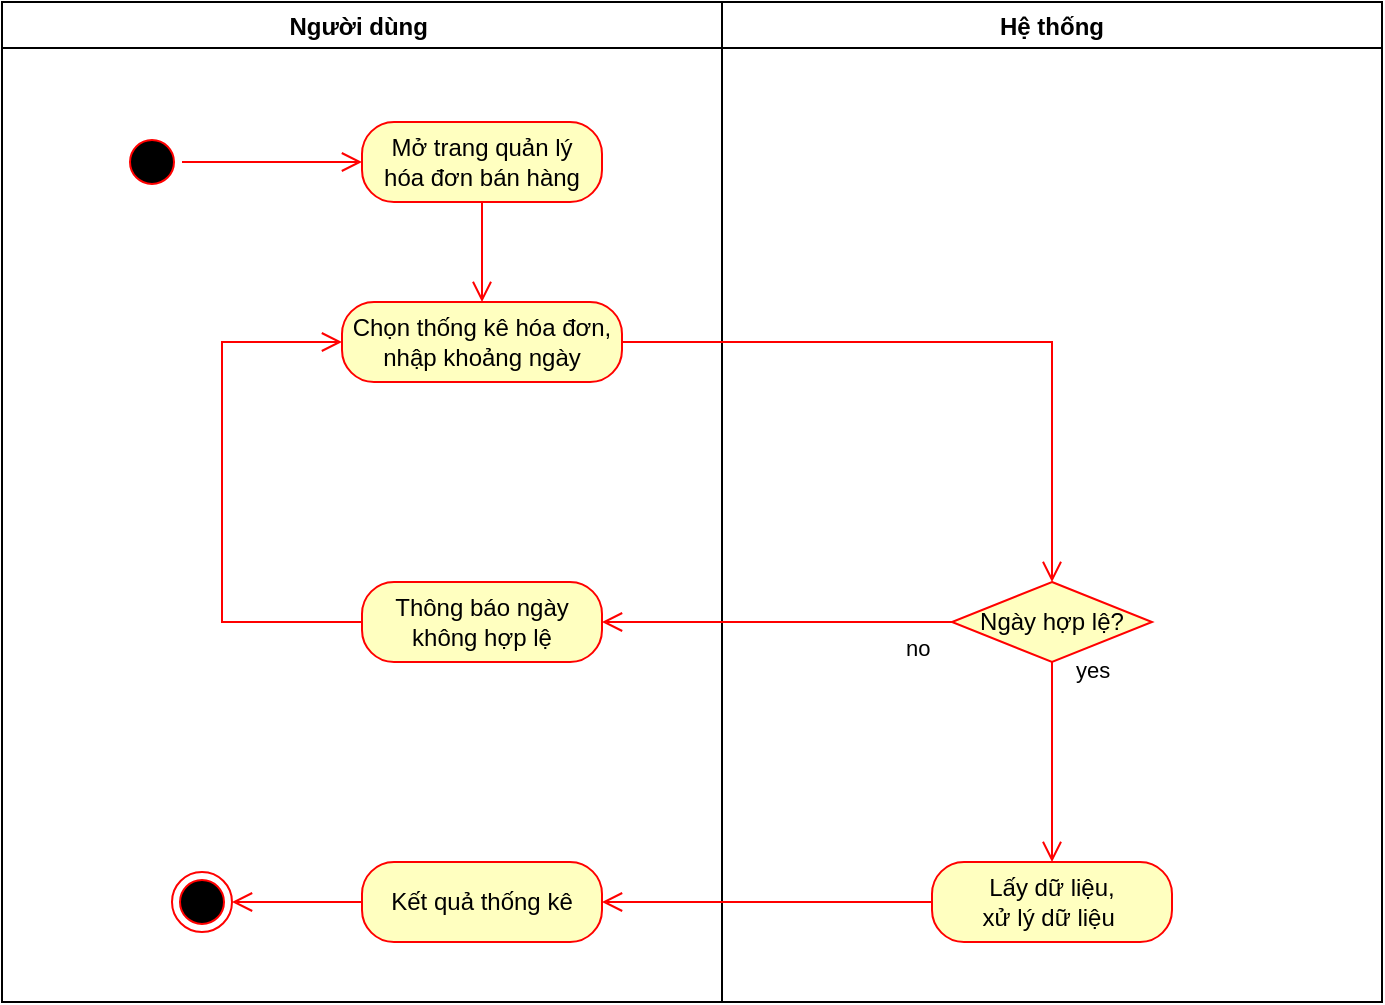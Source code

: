 <mxfile version="16.4.0" type="device"><diagram id="2WLbKiyoASw8L0LkEc_1" name="Page-1"><mxGraphModel dx="868" dy="561" grid="1" gridSize="10" guides="1" tooltips="1" connect="1" arrows="1" fold="1" page="1" pageScale="1" pageWidth="850" pageHeight="1100" math="0" shadow="0"><root><mxCell id="0"/><mxCell id="1" parent="0"/><mxCell id="HQEitQpiq8L40wNGC6P4-34" value="Người dùng " style="swimlane;" parent="1" vertex="1"><mxGeometry y="220" width="360" height="500" as="geometry"/></mxCell><mxCell id="HQEitQpiq8L40wNGC6P4-36" value="" style="edgeStyle=orthogonalEdgeStyle;html=1;verticalAlign=bottom;endArrow=open;endSize=8;strokeColor=#ff0000;rounded=0;exitX=0;exitY=0.5;exitDx=0;exitDy=0;entryX=1;entryY=0.5;entryDx=0;entryDy=0;" parent="HQEitQpiq8L40wNGC6P4-34" source="HQEitQpiq8L40wNGC6P4-47" target="HQEitQpiq8L40wNGC6P4-37" edge="1"><mxGeometry relative="1" as="geometry"><mxPoint x="85" y="440" as="targetPoint"/><mxPoint x="170" y="450" as="sourcePoint"/><Array as="points"/></mxGeometry></mxCell><mxCell id="HQEitQpiq8L40wNGC6P4-37" value="" style="ellipse;html=1;shape=endState;fillColor=#000000;strokeColor=#ff0000;" parent="HQEitQpiq8L40wNGC6P4-34" vertex="1"><mxGeometry x="85" y="435" width="30" height="30" as="geometry"/></mxCell><mxCell id="HQEitQpiq8L40wNGC6P4-23" value="Chọn thống kê hóa đơn, nhập khoảng ngày" style="rounded=1;whiteSpace=wrap;html=1;arcSize=40;fontColor=#000000;fillColor=#ffffc0;strokeColor=#ff0000;" parent="HQEitQpiq8L40wNGC6P4-34" vertex="1"><mxGeometry x="170" y="150" width="140" height="40" as="geometry"/></mxCell><mxCell id="HQEitQpiq8L40wNGC6P4-44" value="Thông báo ngày không hợp lệ" style="rounded=1;whiteSpace=wrap;html=1;arcSize=40;fontColor=#000000;fillColor=#ffffc0;strokeColor=#ff0000;" parent="HQEitQpiq8L40wNGC6P4-34" vertex="1"><mxGeometry x="180" y="290" width="120" height="40" as="geometry"/></mxCell><mxCell id="HQEitQpiq8L40wNGC6P4-47" value="Kết quả thống kê" style="rounded=1;whiteSpace=wrap;html=1;arcSize=40;fontColor=#000000;fillColor=#ffffc0;strokeColor=#ff0000;" parent="HQEitQpiq8L40wNGC6P4-34" vertex="1"><mxGeometry x="180" y="430" width="120" height="40" as="geometry"/></mxCell><mxCell id="HQEitQpiq8L40wNGC6P4-1" value="" style="ellipse;html=1;shape=startState;fillColor=#000000;strokeColor=#ff0000;" parent="HQEitQpiq8L40wNGC6P4-34" vertex="1"><mxGeometry x="60" y="65" width="30" height="30" as="geometry"/></mxCell><mxCell id="HQEitQpiq8L40wNGC6P4-2" value="" style="edgeStyle=orthogonalEdgeStyle;html=1;verticalAlign=bottom;endArrow=open;endSize=8;strokeColor=#ff0000;rounded=0;entryX=0;entryY=0.5;entryDx=0;entryDy=0;" parent="HQEitQpiq8L40wNGC6P4-34" source="HQEitQpiq8L40wNGC6P4-1" target="HQEitQpiq8L40wNGC6P4-3" edge="1"><mxGeometry relative="1" as="geometry"><mxPoint x="100" y="70" as="targetPoint"/></mxGeometry></mxCell><mxCell id="HQEitQpiq8L40wNGC6P4-3" value="Mở trang quản lý&lt;br&gt;hóa đơn bán hàng" style="rounded=1;whiteSpace=wrap;html=1;arcSize=40;fontColor=#000000;fillColor=#ffffc0;strokeColor=#ff0000;" parent="HQEitQpiq8L40wNGC6P4-34" vertex="1"><mxGeometry x="180" y="60" width="120" height="40" as="geometry"/></mxCell><mxCell id="HQEitQpiq8L40wNGC6P4-4" value="" style="edgeStyle=orthogonalEdgeStyle;html=1;verticalAlign=bottom;endArrow=open;endSize=8;strokeColor=#ff0000;rounded=0;exitX=0.5;exitY=1;exitDx=0;exitDy=0;entryX=0.5;entryY=0;entryDx=0;entryDy=0;" parent="HQEitQpiq8L40wNGC6P4-34" source="HQEitQpiq8L40wNGC6P4-3" target="HQEitQpiq8L40wNGC6P4-23" edge="1"><mxGeometry relative="1" as="geometry"><mxPoint x="170" y="120" as="targetPoint"/><Array as="points"/></mxGeometry></mxCell><mxCell id="_MYOAq8bETCFP6rhF9gv-1" value="" style="edgeStyle=orthogonalEdgeStyle;html=1;verticalAlign=bottom;endArrow=open;endSize=8;strokeColor=#ff0000;rounded=0;entryX=0;entryY=0.5;entryDx=0;entryDy=0;exitX=0;exitY=0.5;exitDx=0;exitDy=0;" edge="1" parent="HQEitQpiq8L40wNGC6P4-34" source="HQEitQpiq8L40wNGC6P4-44" target="HQEitQpiq8L40wNGC6P4-23"><mxGeometry relative="1" as="geometry"><mxPoint x="190" y="490" as="targetPoint"/><mxPoint x="355" y="490" as="sourcePoint"/><Array as="points"><mxPoint x="110" y="310"/><mxPoint x="110" y="170"/></Array></mxGeometry></mxCell><mxCell id="HQEitQpiq8L40wNGC6P4-38" value="Hệ thống" style="swimlane;" parent="1" vertex="1"><mxGeometry x="360" y="220" width="330" height="500" as="geometry"/></mxCell><mxCell id="HQEitQpiq8L40wNGC6P4-45" value="Lấy dữ liệu,&lt;br&gt;xử lý dữ liệu&amp;nbsp;" style="rounded=1;whiteSpace=wrap;html=1;arcSize=40;fontColor=#000000;fillColor=#ffffc0;strokeColor=#ff0000;" parent="HQEitQpiq8L40wNGC6P4-38" vertex="1"><mxGeometry x="105" y="430" width="120" height="40" as="geometry"/></mxCell><mxCell id="HQEitQpiq8L40wNGC6P4-41" value="Ngày hợp lệ?" style="rhombus;whiteSpace=wrap;html=1;fillColor=#ffffc0;strokeColor=#ff0000;" parent="HQEitQpiq8L40wNGC6P4-38" vertex="1"><mxGeometry x="115" y="290" width="100" height="40" as="geometry"/></mxCell><mxCell id="HQEitQpiq8L40wNGC6P4-43" value="yes" style="edgeStyle=orthogonalEdgeStyle;html=1;align=left;verticalAlign=bottom;endArrow=open;endSize=8;strokeColor=#ff0000;rounded=0;exitX=0.5;exitY=1;exitDx=0;exitDy=0;entryX=0.5;entryY=0;entryDx=0;entryDy=0;" parent="HQEitQpiq8L40wNGC6P4-38" source="HQEitQpiq8L40wNGC6P4-41" target="HQEitQpiq8L40wNGC6P4-45" edge="1"><mxGeometry x="-0.75" y="10" relative="1" as="geometry"><mxPoint x="165" y="470" as="targetPoint"/><mxPoint as="offset"/><mxPoint x="175" y="350" as="sourcePoint"/></mxGeometry></mxCell><mxCell id="HQEitQpiq8L40wNGC6P4-46" value="" style="edgeStyle=orthogonalEdgeStyle;html=1;verticalAlign=bottom;endArrow=open;endSize=8;strokeColor=#ff0000;rounded=0;entryX=0.5;entryY=0;entryDx=0;entryDy=0;exitX=1;exitY=0.5;exitDx=0;exitDy=0;" parent="1" source="HQEitQpiq8L40wNGC6P4-23" target="HQEitQpiq8L40wNGC6P4-41" edge="1"><mxGeometry relative="1" as="geometry"><mxPoint x="550" y="840" as="targetPoint"/><mxPoint x="550" y="800" as="sourcePoint"/></mxGeometry></mxCell><mxCell id="HQEitQpiq8L40wNGC6P4-50" value="" style="edgeStyle=orthogonalEdgeStyle;html=1;verticalAlign=bottom;endArrow=open;endSize=8;strokeColor=#ff0000;rounded=0;entryX=1;entryY=0.5;entryDx=0;entryDy=0;exitX=0;exitY=0.5;exitDx=0;exitDy=0;" parent="1" source="HQEitQpiq8L40wNGC6P4-45" target="HQEitQpiq8L40wNGC6P4-47" edge="1"><mxGeometry relative="1" as="geometry"><mxPoint x="425" y="750" as="targetPoint"/><mxPoint x="210" y="710" as="sourcePoint"/></mxGeometry></mxCell><mxCell id="HQEitQpiq8L40wNGC6P4-42" value="no" style="edgeStyle=orthogonalEdgeStyle;html=1;align=left;verticalAlign=top;endArrow=open;endSize=8;strokeColor=#ff0000;rounded=0;entryX=1;entryY=0.5;entryDx=0;entryDy=0;exitX=0;exitY=0.5;exitDx=0;exitDy=0;" parent="1" source="HQEitQpiq8L40wNGC6P4-41" target="HQEitQpiq8L40wNGC6P4-44" edge="1"><mxGeometry x="-0.714" relative="1" as="geometry"><mxPoint x="655" y="590" as="targetPoint"/><Array as="points"><mxPoint x="450" y="530"/><mxPoint x="450" y="530"/></Array><mxPoint as="offset"/><mxPoint x="635" y="550" as="sourcePoint"/></mxGeometry></mxCell></root></mxGraphModel></diagram></mxfile>